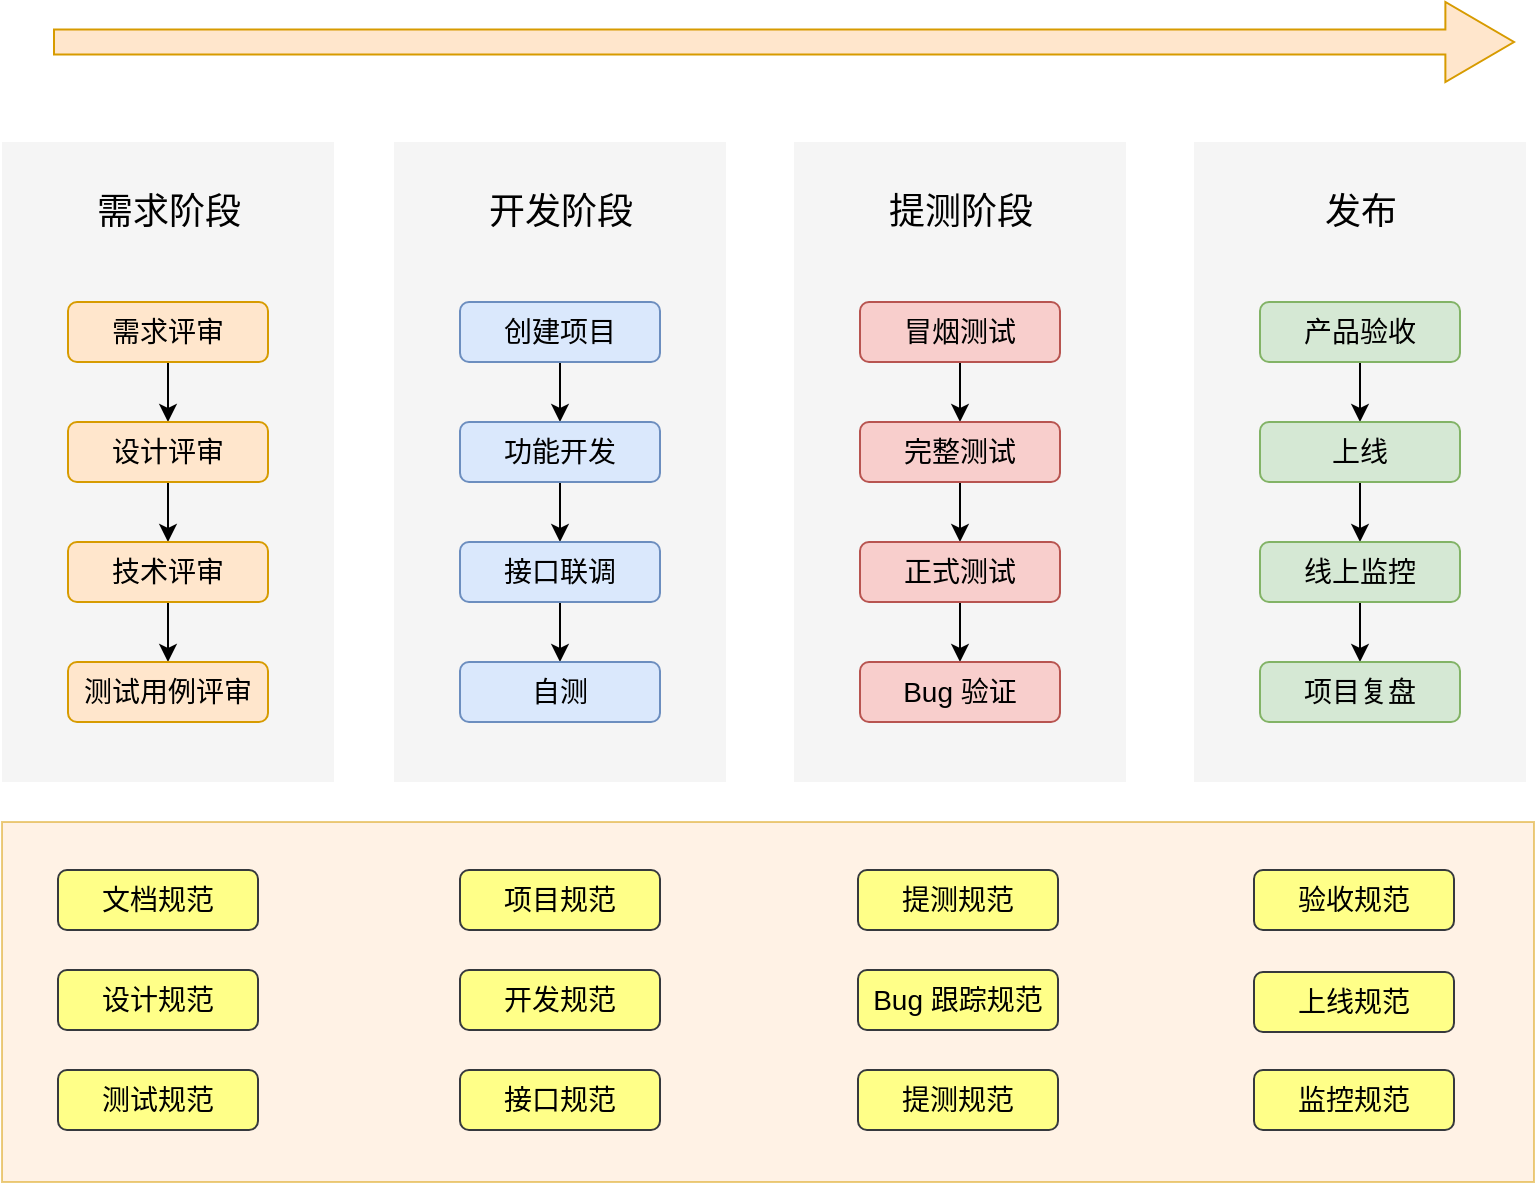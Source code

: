 <mxfile version="16.2.4" type="github">
  <diagram id="6I0OCvxSQrVGMHxT2VVA" name="规范">
    <mxGraphModel dx="1183" dy="670" grid="1" gridSize="10" guides="1" tooltips="1" connect="1" arrows="1" fold="1" page="1" pageScale="1" pageWidth="850" pageHeight="1100" math="0" shadow="0">
      <root>
        <mxCell id="0" />
        <mxCell id="1" parent="0" />
        <mxCell id="ky_WHSMBgwkvsi_FG5FQ-72" value="" style="whiteSpace=wrap;html=1;strokeColor=#d79b00;strokeWidth=1;fillColor=#ffe6cc;fontSize=14;opacity=50;" vertex="1" parent="1">
          <mxGeometry x="184" y="620" width="766" height="180" as="geometry" />
        </mxCell>
        <mxCell id="dKdSaXE48SgPbhcamS2K-32" value="" style="whiteSpace=wrap;html=1;strokeColor=none;strokeWidth=1;fillColor=#f5f5f5;fontSize=14;" parent="1" vertex="1">
          <mxGeometry x="184" y="280" width="166" height="320" as="geometry" />
        </mxCell>
        <mxCell id="ky_WHSMBgwkvsi_FG5FQ-9" value="" style="edgeStyle=orthogonalEdgeStyle;rounded=0;orthogonalLoop=1;jettySize=auto;html=1;fontFamily=Helvetica;fontSize=14;fontColor=default;" edge="1" parent="1" source="ky_WHSMBgwkvsi_FG5FQ-4" target="ky_WHSMBgwkvsi_FG5FQ-8">
          <mxGeometry relative="1" as="geometry" />
        </mxCell>
        <mxCell id="ky_WHSMBgwkvsi_FG5FQ-4" value="需求评审" style="html=1;whiteSpace=wrap;fillColor=#ffe6cc;appType=func;archiType=rounded;fontSize=14;container=0;direction=east;rounded=1;strokeColor=#d79b00;" vertex="1" parent="1">
          <mxGeometry x="217" y="360" width="100" height="30" as="geometry" />
        </mxCell>
        <mxCell id="ky_WHSMBgwkvsi_FG5FQ-11" value="" style="edgeStyle=orthogonalEdgeStyle;rounded=0;orthogonalLoop=1;jettySize=auto;html=1;fontFamily=Helvetica;fontSize=14;fontColor=default;" edge="1" parent="1" source="ky_WHSMBgwkvsi_FG5FQ-8" target="ky_WHSMBgwkvsi_FG5FQ-10">
          <mxGeometry relative="1" as="geometry" />
        </mxCell>
        <mxCell id="ky_WHSMBgwkvsi_FG5FQ-8" value="设计评审" style="html=1;whiteSpace=wrap;fillColor=#ffe6cc;appType=func;archiType=rounded;fontSize=14;container=0;direction=east;rounded=1;strokeColor=#d79b00;" vertex="1" parent="1">
          <mxGeometry x="217" y="420" width="100" height="30" as="geometry" />
        </mxCell>
        <mxCell id="ky_WHSMBgwkvsi_FG5FQ-13" value="" style="edgeStyle=orthogonalEdgeStyle;rounded=0;orthogonalLoop=1;jettySize=auto;html=1;fontFamily=Helvetica;fontSize=14;fontColor=default;" edge="1" parent="1" source="ky_WHSMBgwkvsi_FG5FQ-10" target="ky_WHSMBgwkvsi_FG5FQ-12">
          <mxGeometry relative="1" as="geometry" />
        </mxCell>
        <mxCell id="ky_WHSMBgwkvsi_FG5FQ-10" value="技术评审" style="html=1;whiteSpace=wrap;fillColor=#ffe6cc;appType=func;archiType=rounded;fontSize=14;container=0;direction=east;rounded=1;strokeColor=#d79b00;" vertex="1" parent="1">
          <mxGeometry x="217" y="480" width="100" height="30" as="geometry" />
        </mxCell>
        <mxCell id="ky_WHSMBgwkvsi_FG5FQ-12" value="测试用例评审" style="html=1;whiteSpace=wrap;fillColor=#ffe6cc;appType=func;archiType=rounded;fontSize=14;container=0;direction=east;rounded=1;strokeColor=#d79b00;" vertex="1" parent="1">
          <mxGeometry x="217" y="540" width="100" height="30" as="geometry" />
        </mxCell>
        <mxCell id="ky_WHSMBgwkvsi_FG5FQ-14" value="文档规范" style="html=1;whiteSpace=wrap;fillColor=#ffff88;appType=func;archiType=rounded;fontSize=14;container=0;direction=east;rounded=1;strokeColor=#36393d;" vertex="1" parent="1">
          <mxGeometry x="212" y="644" width="100" height="30" as="geometry" />
        </mxCell>
        <mxCell id="ky_WHSMBgwkvsi_FG5FQ-16" value="设计规范" style="html=1;whiteSpace=wrap;fillColor=#ffff88;appType=func;archiType=rounded;fontSize=14;container=0;direction=east;rounded=1;strokeColor=#36393d;" vertex="1" parent="1">
          <mxGeometry x="212" y="694" width="100" height="30" as="geometry" />
        </mxCell>
        <mxCell id="ky_WHSMBgwkvsi_FG5FQ-17" value="测试规范" style="html=1;whiteSpace=wrap;fillColor=#ffff88;appType=func;archiType=rounded;fontSize=14;container=0;direction=east;rounded=1;strokeColor=#36393d;" vertex="1" parent="1">
          <mxGeometry x="212" y="744" width="100" height="30" as="geometry" />
        </mxCell>
        <mxCell id="ky_WHSMBgwkvsi_FG5FQ-18" value="" style="whiteSpace=wrap;html=1;strokeColor=none;strokeWidth=1;fillColor=#f5f5f5;fontSize=14;" vertex="1" parent="1">
          <mxGeometry x="380" y="280" width="166" height="320" as="geometry" />
        </mxCell>
        <mxCell id="ky_WHSMBgwkvsi_FG5FQ-19" value="" style="edgeStyle=orthogonalEdgeStyle;rounded=0;orthogonalLoop=1;jettySize=auto;html=1;fontFamily=Helvetica;fontSize=14;fontColor=default;" edge="1" parent="1" source="ky_WHSMBgwkvsi_FG5FQ-20" target="ky_WHSMBgwkvsi_FG5FQ-22">
          <mxGeometry relative="1" as="geometry" />
        </mxCell>
        <mxCell id="ky_WHSMBgwkvsi_FG5FQ-20" value="创建项目" style="html=1;whiteSpace=wrap;fillColor=#dae8fc;appType=func;archiType=rounded;fontSize=14;container=0;direction=east;rounded=1;strokeColor=#6c8ebf;" vertex="1" parent="1">
          <mxGeometry x="413" y="360" width="100" height="30" as="geometry" />
        </mxCell>
        <mxCell id="ky_WHSMBgwkvsi_FG5FQ-21" value="" style="edgeStyle=orthogonalEdgeStyle;rounded=0;orthogonalLoop=1;jettySize=auto;html=1;fontFamily=Helvetica;fontSize=14;fontColor=default;" edge="1" parent="1" source="ky_WHSMBgwkvsi_FG5FQ-22" target="ky_WHSMBgwkvsi_FG5FQ-24">
          <mxGeometry relative="1" as="geometry" />
        </mxCell>
        <mxCell id="ky_WHSMBgwkvsi_FG5FQ-22" value="功能开发" style="html=1;whiteSpace=wrap;fillColor=#dae8fc;appType=func;archiType=rounded;fontSize=14;container=0;direction=east;rounded=1;strokeColor=#6c8ebf;" vertex="1" parent="1">
          <mxGeometry x="413" y="420" width="100" height="30" as="geometry" />
        </mxCell>
        <mxCell id="ky_WHSMBgwkvsi_FG5FQ-23" value="" style="edgeStyle=orthogonalEdgeStyle;rounded=0;orthogonalLoop=1;jettySize=auto;html=1;fontFamily=Helvetica;fontSize=14;fontColor=default;" edge="1" parent="1" source="ky_WHSMBgwkvsi_FG5FQ-24" target="ky_WHSMBgwkvsi_FG5FQ-25">
          <mxGeometry relative="1" as="geometry" />
        </mxCell>
        <mxCell id="ky_WHSMBgwkvsi_FG5FQ-24" value="接口联调" style="html=1;whiteSpace=wrap;fillColor=#dae8fc;appType=func;archiType=rounded;fontSize=14;container=0;direction=east;rounded=1;strokeColor=#6c8ebf;" vertex="1" parent="1">
          <mxGeometry x="413" y="480" width="100" height="30" as="geometry" />
        </mxCell>
        <mxCell id="ky_WHSMBgwkvsi_FG5FQ-25" value="自测" style="html=1;whiteSpace=wrap;fillColor=#dae8fc;appType=func;archiType=rounded;fontSize=14;container=0;direction=east;rounded=1;strokeColor=#6c8ebf;" vertex="1" parent="1">
          <mxGeometry x="413" y="540" width="100" height="30" as="geometry" />
        </mxCell>
        <mxCell id="ky_WHSMBgwkvsi_FG5FQ-26" value="" style="whiteSpace=wrap;html=1;strokeColor=none;strokeWidth=1;fillColor=#f5f5f5;fontSize=14;" vertex="1" parent="1">
          <mxGeometry x="580" y="280" width="166" height="320" as="geometry" />
        </mxCell>
        <mxCell id="ky_WHSMBgwkvsi_FG5FQ-27" value="" style="edgeStyle=orthogonalEdgeStyle;rounded=0;orthogonalLoop=1;jettySize=auto;html=1;fontFamily=Helvetica;fontSize=14;fontColor=default;" edge="1" parent="1" source="ky_WHSMBgwkvsi_FG5FQ-28" target="ky_WHSMBgwkvsi_FG5FQ-30">
          <mxGeometry relative="1" as="geometry" />
        </mxCell>
        <mxCell id="ky_WHSMBgwkvsi_FG5FQ-28" value="冒烟测试" style="html=1;whiteSpace=wrap;fillColor=#f8cecc;appType=func;archiType=rounded;fontSize=14;container=0;direction=east;rounded=1;strokeColor=#b85450;" vertex="1" parent="1">
          <mxGeometry x="613" y="360" width="100" height="30" as="geometry" />
        </mxCell>
        <mxCell id="ky_WHSMBgwkvsi_FG5FQ-29" value="" style="edgeStyle=orthogonalEdgeStyle;rounded=0;orthogonalLoop=1;jettySize=auto;html=1;fontFamily=Helvetica;fontSize=14;fontColor=default;" edge="1" parent="1" source="ky_WHSMBgwkvsi_FG5FQ-30" target="ky_WHSMBgwkvsi_FG5FQ-32">
          <mxGeometry relative="1" as="geometry" />
        </mxCell>
        <mxCell id="ky_WHSMBgwkvsi_FG5FQ-30" value="完整测试" style="html=1;whiteSpace=wrap;fillColor=#f8cecc;appType=func;archiType=rounded;fontSize=14;container=0;direction=east;rounded=1;strokeColor=#b85450;" vertex="1" parent="1">
          <mxGeometry x="613" y="420" width="100" height="30" as="geometry" />
        </mxCell>
        <mxCell id="ky_WHSMBgwkvsi_FG5FQ-31" value="" style="edgeStyle=orthogonalEdgeStyle;rounded=0;orthogonalLoop=1;jettySize=auto;html=1;fontFamily=Helvetica;fontSize=14;fontColor=default;" edge="1" parent="1" source="ky_WHSMBgwkvsi_FG5FQ-32" target="ky_WHSMBgwkvsi_FG5FQ-33">
          <mxGeometry relative="1" as="geometry" />
        </mxCell>
        <mxCell id="ky_WHSMBgwkvsi_FG5FQ-32" value="正式测试" style="html=1;whiteSpace=wrap;fillColor=#f8cecc;appType=func;archiType=rounded;fontSize=14;container=0;direction=east;rounded=1;strokeColor=#b85450;" vertex="1" parent="1">
          <mxGeometry x="613" y="480" width="100" height="30" as="geometry" />
        </mxCell>
        <mxCell id="ky_WHSMBgwkvsi_FG5FQ-33" value="Bug 验证" style="html=1;whiteSpace=wrap;fillColor=#f8cecc;appType=func;archiType=rounded;fontSize=14;container=0;direction=east;rounded=1;strokeColor=#b85450;" vertex="1" parent="1">
          <mxGeometry x="613" y="540" width="100" height="30" as="geometry" />
        </mxCell>
        <mxCell id="ky_WHSMBgwkvsi_FG5FQ-34" value="" style="whiteSpace=wrap;html=1;strokeColor=none;strokeWidth=1;fillColor=#f5f5f5;fontSize=14;" vertex="1" parent="1">
          <mxGeometry x="780" y="280" width="166" height="320" as="geometry" />
        </mxCell>
        <mxCell id="ky_WHSMBgwkvsi_FG5FQ-35" value="" style="edgeStyle=orthogonalEdgeStyle;rounded=0;orthogonalLoop=1;jettySize=auto;html=1;fontFamily=Helvetica;fontSize=14;fontColor=default;" edge="1" parent="1" source="ky_WHSMBgwkvsi_FG5FQ-36" target="ky_WHSMBgwkvsi_FG5FQ-38">
          <mxGeometry relative="1" as="geometry" />
        </mxCell>
        <mxCell id="ky_WHSMBgwkvsi_FG5FQ-36" value="产品验收" style="html=1;whiteSpace=wrap;fillColor=#d5e8d4;appType=func;archiType=rounded;fontSize=14;container=0;direction=east;rounded=1;strokeColor=#82b366;" vertex="1" parent="1">
          <mxGeometry x="813" y="360" width="100" height="30" as="geometry" />
        </mxCell>
        <mxCell id="ky_WHSMBgwkvsi_FG5FQ-37" value="" style="edgeStyle=orthogonalEdgeStyle;rounded=0;orthogonalLoop=1;jettySize=auto;html=1;fontFamily=Helvetica;fontSize=14;fontColor=default;" edge="1" parent="1" source="ky_WHSMBgwkvsi_FG5FQ-38" target="ky_WHSMBgwkvsi_FG5FQ-40">
          <mxGeometry relative="1" as="geometry" />
        </mxCell>
        <mxCell id="ky_WHSMBgwkvsi_FG5FQ-38" value="上线" style="html=1;whiteSpace=wrap;fillColor=#d5e8d4;appType=func;archiType=rounded;fontSize=14;container=0;direction=east;rounded=1;strokeColor=#82b366;" vertex="1" parent="1">
          <mxGeometry x="813" y="420" width="100" height="30" as="geometry" />
        </mxCell>
        <mxCell id="ky_WHSMBgwkvsi_FG5FQ-39" value="" style="edgeStyle=orthogonalEdgeStyle;rounded=0;orthogonalLoop=1;jettySize=auto;html=1;fontFamily=Helvetica;fontSize=14;fontColor=default;" edge="1" parent="1" source="ky_WHSMBgwkvsi_FG5FQ-40" target="ky_WHSMBgwkvsi_FG5FQ-41">
          <mxGeometry relative="1" as="geometry" />
        </mxCell>
        <mxCell id="ky_WHSMBgwkvsi_FG5FQ-40" value="线上监控" style="html=1;whiteSpace=wrap;fillColor=#d5e8d4;appType=func;archiType=rounded;fontSize=14;container=0;direction=east;rounded=1;strokeColor=#82b366;" vertex="1" parent="1">
          <mxGeometry x="813" y="480" width="100" height="30" as="geometry" />
        </mxCell>
        <mxCell id="ky_WHSMBgwkvsi_FG5FQ-41" value="项目复盘" style="html=1;whiteSpace=wrap;fillColor=#d5e8d4;appType=func;archiType=rounded;fontSize=14;container=0;direction=east;rounded=1;strokeColor=#82b366;" vertex="1" parent="1">
          <mxGeometry x="813" y="540" width="100" height="30" as="geometry" />
        </mxCell>
        <mxCell id="ky_WHSMBgwkvsi_FG5FQ-49" value="需求阶段" style="text;html=1;align=center;verticalAlign=middle;resizable=0;points=[];autosize=1;strokeColor=none;fillColor=none;fontSize=18;fontFamily=Helvetica;fontColor=default;" vertex="1" parent="1">
          <mxGeometry x="222" y="300" width="90" height="30" as="geometry" />
        </mxCell>
        <mxCell id="ky_WHSMBgwkvsi_FG5FQ-50" value="开发阶段" style="text;html=1;align=center;verticalAlign=middle;resizable=0;points=[];autosize=1;strokeColor=none;fillColor=none;fontSize=18;fontFamily=Helvetica;fontColor=default;" vertex="1" parent="1">
          <mxGeometry x="418" y="300" width="90" height="30" as="geometry" />
        </mxCell>
        <mxCell id="ky_WHSMBgwkvsi_FG5FQ-57" value="" style="shape=singleArrow;whiteSpace=wrap;html=1;fontFamily=Helvetica;fontSize=18;strokeColor=#d79b00;fillColor=#ffe6cc;arrowWidth=0.312;arrowSize=0.047;" vertex="1" parent="1">
          <mxGeometry x="210" y="210" width="730" height="40" as="geometry" />
        </mxCell>
        <mxCell id="ky_WHSMBgwkvsi_FG5FQ-63" value="提测阶段" style="text;html=1;align=center;verticalAlign=middle;resizable=0;points=[];autosize=1;strokeColor=none;fillColor=none;fontSize=18;fontFamily=Helvetica;fontColor=default;" vertex="1" parent="1">
          <mxGeometry x="618" y="300" width="90" height="30" as="geometry" />
        </mxCell>
        <mxCell id="ky_WHSMBgwkvsi_FG5FQ-64" value="项目规范" style="html=1;whiteSpace=wrap;fillColor=#ffff88;appType=func;archiType=rounded;fontSize=14;container=0;direction=east;rounded=1;strokeColor=#36393d;" vertex="1" parent="1">
          <mxGeometry x="413" y="644" width="100" height="30" as="geometry" />
        </mxCell>
        <mxCell id="ky_WHSMBgwkvsi_FG5FQ-65" value="开发规范" style="html=1;whiteSpace=wrap;fillColor=#ffff88;appType=func;archiType=rounded;fontSize=14;container=0;direction=east;rounded=1;strokeColor=#36393d;" vertex="1" parent="1">
          <mxGeometry x="413" y="694" width="100" height="30" as="geometry" />
        </mxCell>
        <mxCell id="ky_WHSMBgwkvsi_FG5FQ-66" value="接口规范" style="html=1;whiteSpace=wrap;fillColor=#ffff88;appType=func;archiType=rounded;fontSize=14;container=0;direction=east;rounded=1;strokeColor=#36393d;" vertex="1" parent="1">
          <mxGeometry x="413" y="744" width="100" height="30" as="geometry" />
        </mxCell>
        <mxCell id="ky_WHSMBgwkvsi_FG5FQ-67" value="发布" style="text;html=1;align=center;verticalAlign=middle;resizable=0;points=[];autosize=1;strokeColor=none;fillColor=none;fontSize=18;fontFamily=Helvetica;fontColor=default;" vertex="1" parent="1">
          <mxGeometry x="838" y="300" width="50" height="30" as="geometry" />
        </mxCell>
        <mxCell id="ky_WHSMBgwkvsi_FG5FQ-68" value="提测规范" style="html=1;whiteSpace=wrap;fillColor=#ffff88;appType=func;archiType=rounded;fontSize=14;container=0;direction=east;rounded=1;strokeColor=#36393d;" vertex="1" parent="1">
          <mxGeometry x="612" y="644" width="100" height="30" as="geometry" />
        </mxCell>
        <mxCell id="ky_WHSMBgwkvsi_FG5FQ-70" value="Bug 跟踪规范" style="html=1;whiteSpace=wrap;fillColor=#ffff88;appType=func;archiType=rounded;fontSize=14;container=0;direction=east;rounded=1;strokeColor=#36393d;" vertex="1" parent="1">
          <mxGeometry x="612" y="694" width="100" height="30" as="geometry" />
        </mxCell>
        <mxCell id="ky_WHSMBgwkvsi_FG5FQ-71" value="提测规范" style="html=1;whiteSpace=wrap;fillColor=#ffff88;appType=func;archiType=rounded;fontSize=14;container=0;direction=east;rounded=1;strokeColor=#36393d;" vertex="1" parent="1">
          <mxGeometry x="612" y="744" width="100" height="30" as="geometry" />
        </mxCell>
        <mxCell id="ky_WHSMBgwkvsi_FG5FQ-73" value="验收规范" style="html=1;whiteSpace=wrap;fillColor=#ffff88;appType=func;archiType=rounded;fontSize=14;container=0;direction=east;rounded=1;strokeColor=#36393d;" vertex="1" parent="1">
          <mxGeometry x="810" y="644" width="100" height="30" as="geometry" />
        </mxCell>
        <mxCell id="ky_WHSMBgwkvsi_FG5FQ-74" value="上线规范" style="html=1;whiteSpace=wrap;fillColor=#ffff88;appType=func;archiType=rounded;fontSize=14;container=0;direction=east;rounded=1;strokeColor=#36393d;" vertex="1" parent="1">
          <mxGeometry x="810" y="695" width="100" height="30" as="geometry" />
        </mxCell>
        <mxCell id="ky_WHSMBgwkvsi_FG5FQ-75" value="监控规范" style="html=1;whiteSpace=wrap;fillColor=#ffff88;appType=func;archiType=rounded;fontSize=14;container=0;direction=east;rounded=1;strokeColor=#36393d;" vertex="1" parent="1">
          <mxGeometry x="810" y="744" width="100" height="30" as="geometry" />
        </mxCell>
      </root>
    </mxGraphModel>
  </diagram>
</mxfile>
